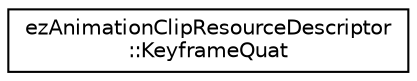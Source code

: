 digraph "Graphical Class Hierarchy"
{
 // LATEX_PDF_SIZE
  edge [fontname="Helvetica",fontsize="10",labelfontname="Helvetica",labelfontsize="10"];
  node [fontname="Helvetica",fontsize="10",shape=record];
  rankdir="LR";
  Node0 [label="ezAnimationClipResourceDescriptor\l::KeyframeQuat",height=0.2,width=0.4,color="black", fillcolor="white", style="filled",URL="$d1/d0c/structez_animation_clip_resource_descriptor_1_1_keyframe_quat.htm",tooltip=" "];
}
